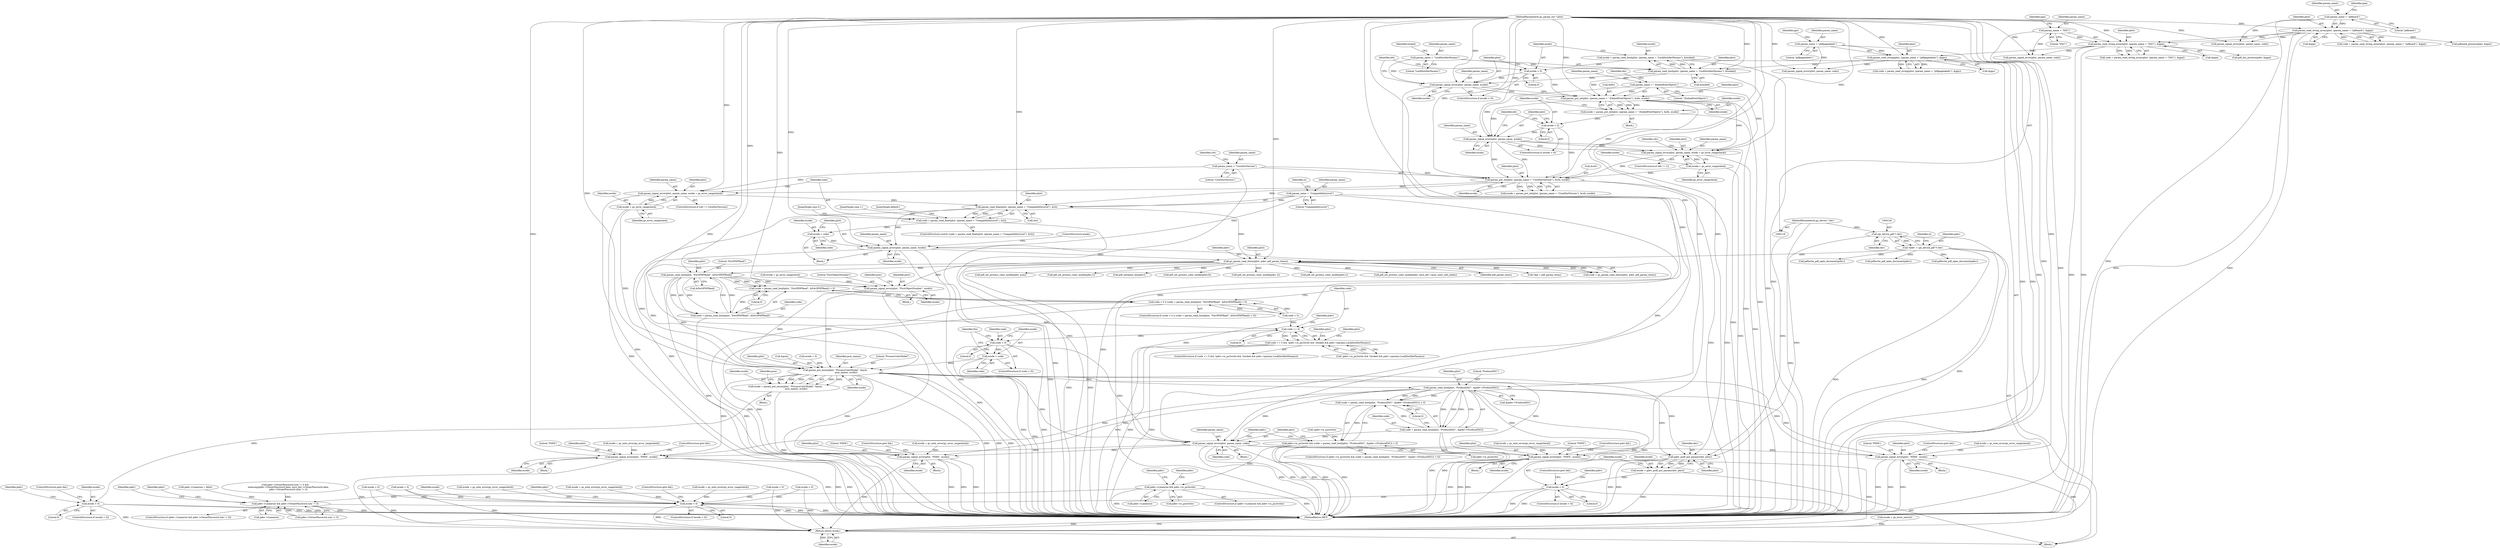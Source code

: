 digraph "0_ghostscript_c3476dde7743761a4e1d39a631716199b696b880@API" {
"1000563" [label="(Call,param_read_bool(plist, \"ForOPDFRead\", &ForOPDFRead))"];
"1000551" [label="(Call,gs_param_read_items(plist, pdev, pdf_param_items))"];
"1000400" [label="(Call,param_read_float(plist, (param_name = \"CompatibilityLevel\"), &cl))"];
"1000391" [label="(Call,param_signal_error(plist, param_name, ecode = gs_error_rangecheck))"];
"1000372" [label="(Call,param_put_int(plist, (param_name = \"CoreDistVersion\"), &cdv, ecode))"];
"1000359" [label="(Call,param_signal_error(plist, param_name, ecode = gs_error_rangecheck))"];
"1000339" [label="(Call,param_put_int(plist, (param_name = \".EmbedFontObjects\"), &efo, ecode))"];
"1000317" [label="(Call,param_read_bool(plist, (param_name = \"LockDistillerParams\"), &locked))"];
"1000250" [label="(Call,param_read_string(plist, (param_name = \"pdfpagelabels\"), &pps))"];
"1000206" [label="(Call,param_read_string_array(plist, (param_name = \"DSC\"), &ppa))"];
"1000162" [label="(Call,param_read_string_array(plist, (param_name = \"pdfmark\"), &ppa))"];
"1000121" [label="(MethodParameterIn,gs_param_list * plist)"];
"1000164" [label="(Call,param_name = \"pdfmark\")"];
"1000208" [label="(Call,param_name = \"DSC\")"];
"1000252" [label="(Call,param_name = \"pdfpagelabels\")"];
"1000319" [label="(Call,param_name = \"LockDistillerParams\")"];
"1000328" [label="(Call,param_signal_error(plist, param_name, ecode))"];
"1000325" [label="(Call,ecode < 0)"];
"1000315" [label="(Call,ecode = param_read_bool(plist, (param_name = \"LockDistillerParams\"), &locked))"];
"1000341" [label="(Call,param_name = \".EmbedFontObjects\")"];
"1000351" [label="(Call,param_signal_error(plist, param_name, ecode))"];
"1000348" [label="(Call,ecode < 0)"];
"1000337" [label="(Call,ecode = param_put_int(plist, (param_name = \".EmbedFontObjects\"), &efo, ecode))"];
"1000362" [label="(Call,ecode = gs_error_rangecheck)"];
"1000374" [label="(Call,param_name = \"CoreDistVersion\")"];
"1000394" [label="(Call,ecode = gs_error_rangecheck)"];
"1000402" [label="(Call,param_name = \"CompatibilityLevel\")"];
"1000412" [label="(Call,param_signal_error(plist, param_name, ecode))"];
"1000409" [label="(Call,ecode = code)"];
"1000398" [label="(Call,code = param_read_float(plist, (param_name = \"CompatibilityLevel\"), &cl))"];
"1000126" [label="(Call,*pdev = (gx_device_pdf *) dev)"];
"1000128" [label="(Call,(gx_device_pdf *) dev)"];
"1000119" [label="(MethodParameterIn,gx_device * dev)"];
"1000560" [label="(Call,(code = param_read_bool(plist, \"ForOPDFRead\", &ForOPDFRead)) < 0)"];
"1000556" [label="(Call,code < 0 || (code = param_read_bool(plist, \"ForOPDFRead\", &ForOPDFRead)) < 0)"];
"1000561" [label="(Call,code = param_read_bool(plist, \"ForOPDFRead\", &ForOPDFRead))"];
"1000572" [label="(Call,code == 0)"];
"1000571" [label="(Call,code == 0 && !pdev->is_ps2write && !(locked && pdev->params.LockDistillerParams))"];
"1000599" [label="(Call,code < 0)"];
"1000602" [label="(Call,ecode = code)"];
"1000660" [label="(Call,param_put_enum(plist, \"ProcessColorModel\", &pcm,\n                               pcm_names, ecode))"];
"1000658" [label="(Call,ecode = param_put_enum(plist, \"ProcessColorModel\", &pcm,\n                               pcm_names, ecode))"];
"1000686" [label="(Call,ecode < 0)"];
"1001549" [label="(Return,return ecode;)"];
"1000698" [label="(Call,param_read_bool(plist, \"ProduceDSC\", &pdev->ProduceDSC))"];
"1000695" [label="(Call,(code = param_read_bool(plist, \"ProduceDSC\", &pdev->ProduceDSC)) < 0)"];
"1000691" [label="(Call,pdev->is_ps2write && (code = param_read_bool(plist, \"ProduceDSC\", &pdev->ProduceDSC)) < 0)"];
"1001432" [label="(Call,pdev->Linearise && pdev->is_ps2write)"];
"1001451" [label="(Call,pdev->Linearise && pdev->OwnerPassword.size != 0)"];
"1000696" [label="(Call,code = param_read_bool(plist, \"ProduceDSC\", &pdev->ProduceDSC))"];
"1000707" [label="(Call,param_signal_error(plist, param_name, code))"];
"1000728" [label="(Call,param_signal_error(plist, \"PDFA\", ecode))"];
"1000776" [label="(Call,param_signal_error(plist, \"PDFA\", ecode))"];
"1000794" [label="(Call,param_signal_error(plist, \"PDFX\", ecode))"];
"1000814" [label="(Call,param_signal_error(plist, \"PDFA\", ecode))"];
"1000959" [label="(Call,gdev_psdf_put_params(dev, plist))"];
"1000957" [label="(Call,ecode = gdev_psdf_put_params(dev, plist))"];
"1000963" [label="(Call,ecode < 0)"];
"1001314" [label="(Call,ecode < 0)"];
"1000647" [label="(Call,param_signal_error(plist, \"FirstObjectNumber\", ecode))"];
"1000325" [label="(Call,ecode < 0)"];
"1000578" [label="(Identifier,pdev)"];
"1000411" [label="(Identifier,code)"];
"1000689" [label="(ControlStructure,goto fail;)"];
"1000362" [label="(Call,ecode = gs_error_rangecheck)"];
"1000790" [label="(Call,ecode = gs_note_error(gs_error_rangecheck))"];
"1000598" [label="(ControlStructure,if (code < 0))"];
"1000818" [label="(ControlStructure,goto fail;)"];
"1000317" [label="(Call,param_read_bool(plist, (param_name = \"LockDistillerParams\"), &locked))"];
"1000413" [label="(Identifier,plist)"];
"1000133" [label="(Identifier,cl)"];
"1001450" [label="(ControlStructure,if (pdev->Linearise && pdev->OwnerPassword.size != 0))"];
"1000165" [label="(Identifier,param_name)"];
"1000724" [label="(Call,ecode = gs_note_error(gs_error_rangecheck))"];
"1000672" [label="(Call,pdf_set_process_color_model(pdev, pcm))"];
"1000340" [label="(Identifier,plist)"];
"1000796" [label="(Literal,\"PDFX\")"];
"1001223" [label="(Call,ecode = gs_note_error(gs_error_rangecheck))"];
"1000368" [label="(Identifier,cdv)"];
"1000659" [label="(Identifier,ecode)"];
"1000555" [label="(ControlStructure,if (code < 0 || (code = param_read_bool(plist, \"ForOPDFRead\", &ForOPDFRead)) < 0))"];
"1000322" [label="(Call,&locked)"];
"1000710" [label="(Identifier,code)"];
"1000275" [label="(Call,pdfwrite_pdf_open_document(pdev))"];
"1000552" [label="(Identifier,plist)"];
"1000707" [label="(Call,param_signal_error(plist, param_name, code))"];
"1000345" [label="(Identifier,efo)"];
"1001551" [label="(MethodReturn,RET)"];
"1000415" [label="(Identifier,ecode)"];
"1000209" [label="(Identifier,param_name)"];
"1001173" [label="(Call,pdf_set_process_color_model(pdev,1))"];
"1000662" [label="(Literal,\"ProcessColorModel\")"];
"1000602" [label="(Call,ecode = code)"];
"1000341" [label="(Call,param_name = \".EmbedFontObjects\")"];
"1000339" [label="(Call,param_put_int(plist, (param_name = \".EmbedFontObjects\"), &efo, ecode))"];
"1000320" [label="(Identifier,param_name)"];
"1000697" [label="(Identifier,code)"];
"1000343" [label="(Literal,\".EmbedFontObjects\")"];
"1000728" [label="(Call,param_signal_error(plist, \"PDFA\", ecode))"];
"1000185" [label="(Call,pdfmark_process(pdev, &ppa))"];
"1001352" [label="(Call,pdf_initialize_ids(pdev))"];
"1000208" [label="(Call,param_name = \"DSC\")"];
"1000404" [label="(Literal,\"CompatibilityLevel\")"];
"1000971" [label="(Identifier,pdev)"];
"1001453" [label="(Identifier,pdev)"];
"1000255" [label="(Call,&pps)"];
"1000643" [label="(Block,)"];
"1000563" [label="(Call,param_read_bool(plist, \"ForOPDFRead\", &ForOPDFRead))"];
"1000573" [label="(Identifier,code)"];
"1000162" [label="(Call,param_read_string_array(plist, (param_name = \"pdfmark\"), &ppa))"];
"1000961" [label="(Identifier,plist)"];
"1000126" [label="(Call,*pdev = (gx_device_pdf *) dev)"];
"1000402" [label="(Call,param_name = \"CompatibilityLevel\")"];
"1000706" [label="(Block,)"];
"1000360" [label="(Identifier,plist)"];
"1000660" [label="(Call,param_put_enum(plist, \"ProcessColorModel\", &pcm,\n                               pcm_names, ecode))"];
"1000565" [label="(Literal,\"ForOPDFRead\")"];
"1000321" [label="(Literal,\"LockDistillerParams\")"];
"1000570" [label="(ControlStructure,if (code == 0 && !pdev->is_ps2write && !(locked && pdev->params.LockDistillerParams)))"];
"1000780" [label="(ControlStructure,goto fail;)"];
"1000394" [label="(Call,ecode = gs_error_rangecheck)"];
"1000562" [label="(Identifier,code)"];
"1000699" [label="(Identifier,plist)"];
"1000817" [label="(Identifier,ecode)"];
"1001142" [label="(Call,ecode < 0)"];
"1000575" [label="(Call,!pdev->is_ps2write && !(locked && pdev->params.LockDistillerParams))"];
"1000160" [label="(Call,code = param_read_string_array(plist, (param_name = \"pdfmark\"), &ppa))"];
"1000686" [label="(Call,ecode < 0)"];
"1000661" [label="(Identifier,plist)"];
"1000167" [label="(Call,&ppa)"];
"1000346" [label="(Identifier,ecode)"];
"1000338" [label="(Identifier,ecode)"];
"1000809" [label="(Block,)"];
"1000315" [label="(Call,ecode = param_read_bool(plist, (param_name = \"LockDistillerParams\"), &locked))"];
"1001314" [label="(Call,ecode < 0)"];
"1000731" [label="(Identifier,ecode)"];
"1000649" [label="(Literal,\"FirstObjectNumber\")"];
"1001258" [label="(Call,ecode = gs_note_error(gs_error_rangecheck))"];
"1001130" [label="(Call,pdf_set_process_color_model(pdev,0))"];
"1000794" [label="(Call,param_signal_error(plist, \"PDFX\", ecode))"];
"1001442" [label="(Identifier,pdev)"];
"1000698" [label="(Call,param_read_bool(plist, \"ProduceDSC\", &pdev->ProduceDSC))"];
"1000204" [label="(Call,code = param_read_string_array(plist, (param_name = \"DSC\"), &ppa))"];
"1000396" [label="(Identifier,gs_error_rangecheck)"];
"1001380" [label="(Call,pdev->OwnerPassword.size != 0 &&\n         memcmp(pdev->OwnerPassword.data, save_dev->OwnerPassword.data,\n         pdev->OwnerPassword.size) != 0)"];
"1000590" [label="(Identifier,pdev)"];
"1001313" [label="(ControlStructure,if (ecode < 0))"];
"1000127" [label="(Identifier,pdev)"];
"1000196" [label="(Call,param_signal_error(plist, param_name, code))"];
"1000810" [label="(Call,ecode = gs_note_error(gs_error_rangecheck))"];
"1001096" [label="(Call,pdf_set_process_color_model(pdev, 2))"];
"1000212" [label="(Identifier,ppa)"];
"1000307" [label="(Call,param_signal_error(plist, param_name, code))"];
"1000814" [label="(Call,param_signal_error(plist, \"PDFA\", ecode))"];
"1000376" [label="(Literal,\"CoreDistVersion\")"];
"1000572" [label="(Call,code == 0)"];
"1000574" [label="(Literal,0)"];
"1000816" [label="(Literal,\"PDFA\")"];
"1000962" [label="(ControlStructure,if (ecode < 0))"];
"1000318" [label="(Identifier,plist)"];
"1000164" [label="(Call,param_name = \"pdfmark\")"];
"1000403" [label="(Identifier,param_name)"];
"1000687" [label="(Identifier,ecode)"];
"1001315" [label="(Identifier,ecode)"];
"1000690" [label="(ControlStructure,if (pdev->is_ps2write && (code = param_read_bool(plist, \"ProduceDSC\", &pdev->ProduceDSC)) < 0))"];
"1000693" [label="(Identifier,pdev)"];
"1000959" [label="(Call,gdev_psdf_put_params(dev, plist))"];
"1000359" [label="(Call,param_signal_error(plist, param_name, ecode = gs_error_rangecheck))"];
"1000354" [label="(Identifier,ecode)"];
"1000375" [label="(Identifier,param_name)"];
"1001451" [label="(Call,pdev->Linearise && pdev->OwnerPassword.size != 0)"];
"1000377" [label="(Call,&cdv)"];
"1000655" [label="(Identifier,pcm)"];
"1000251" [label="(Identifier,plist)"];
"1000379" [label="(Identifier,ecode)"];
"1000364" [label="(Identifier,gs_error_rangecheck)"];
"1000256" [label="(Identifier,pps)"];
"1000608" [label="(Identifier,fon)"];
"1000700" [label="(Literal,\"ProduceDSC\")"];
"1000771" [label="(Block,)"];
"1000603" [label="(Identifier,ecode)"];
"1001108" [label="(Call,ecode < 0)"];
"1000779" [label="(Identifier,ecode)"];
"1000373" [label="(Identifier,plist)"];
"1000349" [label="(Identifier,ecode)"];
"1000351" [label="(Call,param_signal_error(plist, param_name, ecode))"];
"1000701" [label="(Call,&pdev->ProduceDSC)"];
"1000776" [label="(Call,param_signal_error(plist, \"PDFA\", ecode))"];
"1001475" [label="(Identifier,pdev)"];
"1000122" [label="(Block,)"];
"1000210" [label="(Literal,\"DSC\")"];
"1000330" [label="(Identifier,param_name)"];
"1000772" [label="(Call,ecode = gs_note_error(gs_error_rangecheck))"];
"1000696" [label="(Call,code = param_read_bool(plist, \"ProduceDSC\", &pdev->ProduceDSC))"];
"1000130" [label="(Identifier,dev)"];
"1000669" [label="(Identifier,pcm)"];
"1000658" [label="(Call,ecode = param_put_enum(plist, \"ProcessColorModel\", &pcm,\n                               pcm_names, ecode))"];
"1000685" [label="(ControlStructure,if (ecode < 0))"];
"1000387" [label="(ControlStructure,if (cdv != CoreDistVersion))"];
"1000344" [label="(Call,&efo)"];
"1000695" [label="(Call,(code = param_read_bool(plist, \"ProduceDSC\", &pdev->ProduceDSC)) < 0)"];
"1000815" [label="(Identifier,plist)"];
"1000715" [label="(Identifier,pdev)"];
"1000347" [label="(ControlStructure,if (ecode < 0))"];
"1000705" [label="(Literal,0)"];
"1000561" [label="(Call,code = param_read_bool(plist, \"ForOPDFRead\", &ForOPDFRead))"];
"1000957" [label="(Call,ecode = gdev_psdf_put_params(dev, plist))"];
"1001042" [label="(Call,pdf_set_process_color_model(pdev,1))"];
"1000663" [label="(Call,&pcm)"];
"1000219" [label="(Call,pdfwrite_pdf_open_document(pdev))"];
"1000732" [label="(ControlStructure,goto fail;)"];
"1000960" [label="(Identifier,dev)"];
"1000723" [label="(Block,)"];
"1000966" [label="(ControlStructure,goto fail;)"];
"1000408" [label="(JumpTarget,default:)"];
"1000374" [label="(Call,param_name = \"CoreDistVersion\")"];
"1001452" [label="(Call,pdev->Linearise)"];
"1000229" [label="(Call,pdf_dsc_process(pdev, &ppa))"];
"1000332" [label="(Block,)"];
"1000252" [label="(Call,param_name = \"pdfpagelabels\")"];
"1000316" [label="(Identifier,ecode)"];
"1001432" [label="(Call,pdev->Linearise && pdev->is_ps2write)"];
"1000405" [label="(Call,&cl)"];
"1000240" [label="(Call,param_signal_error(plist, param_name, code))"];
"1000730" [label="(Literal,\"PDFA\")"];
"1000650" [label="(Identifier,ecode)"];
"1000391" [label="(Call,param_signal_error(plist, param_name, ecode = gs_error_rangecheck))"];
"1000248" [label="(Call,code = param_read_string(plist, (param_name = \"pdfpagelabels\"), &pps))"];
"1000566" [label="(Call,&ForOPDFRead)"];
"1000326" [label="(Identifier,ecode)"];
"1000414" [label="(Identifier,param_name)"];
"1000797" [label="(Identifier,ecode)"];
"1000600" [label="(Identifier,code)"];
"1000595" [label="(Identifier,plist)"];
"1000648" [label="(Identifier,plist)"];
"1000571" [label="(Call,code == 0 && !pdev->is_ps2write && !(locked && pdev->params.LockDistillerParams))"];
"1000361" [label="(Identifier,param_name)"];
"1000163" [label="(Identifier,plist)"];
"1000327" [label="(Literal,0)"];
"1001436" [label="(Call,pdev->is_ps2write)"];
"1000964" [label="(Identifier,ecode)"];
"1001433" [label="(Call,pdev->Linearise)"];
"1001550" [label="(Identifier,ecode)"];
"1000381" [label="(Call,ecode < 0)"];
"1000560" [label="(Call,(code = param_read_bool(plist, \"ForOPDFRead\", &ForOPDFRead)) < 0)"];
"1000372" [label="(Call,param_put_int(plist, (param_name = \"CoreDistVersion\"), &cdv, ecode))"];
"1000328" [label="(Call,param_signal_error(plist, param_name, ecode))"];
"1000342" [label="(Identifier,param_name)"];
"1000651" [label="(Block,)"];
"1001293" [label="(Call,ecode = gs_note_error(gs_error_rangecheck))"];
"1000644" [label="(Call,ecode = gs_error_rangecheck)"];
"1000337" [label="(Call,ecode = param_put_int(plist, (param_name = \".EmbedFontObjects\"), &efo, ecode))"];
"1000121" [label="(MethodParameterIn,gs_param_list * plist)"];
"1000353" [label="(Identifier,param_name)"];
"1000119" [label="(MethodParameterIn,gx_device * dev)"];
"1000398" [label="(Call,code = param_read_float(plist, (param_name = \"CompatibilityLevel\"), &cl))"];
"1000370" [label="(Call,ecode = param_put_int(plist, (param_name = \"CoreDistVersion\"), &cdv, ecode))"];
"1000352" [label="(Identifier,plist)"];
"1000397" [label="(ControlStructure,switch (code = param_read_float(plist, (param_name = \"CompatibilityLevel\"), &cl)))"];
"1000601" [label="(Literal,0)"];
"1001492" [label="(Call,pdf_set_process_color_model(pdev, save_dev->pcm_color_info_index))"];
"1000708" [label="(Identifier,plist)"];
"1000777" [label="(Identifier,plist)"];
"1000350" [label="(Literal,0)"];
"1000406" [label="(Identifier,cl)"];
"1000323" [label="(Identifier,locked)"];
"1000211" [label="(Call,&ppa)"];
"1000206" [label="(Call,param_read_string_array(plist, (param_name = \"DSC\"), &ppa))"];
"1000401" [label="(Identifier,plist)"];
"1000128" [label="(Call,(gx_device_pdf *) dev)"];
"1001054" [label="(Call,ecode < 0)"];
"1000963" [label="(Call,ecode < 0)"];
"1000392" [label="(Identifier,plist)"];
"1000599" [label="(Call,code < 0)"];
"1000551" [label="(Call,gs_param_read_items(plist, pdev, pdf_param_items))"];
"1001431" [label="(ControlStructure,if (pdev->Linearise && pdev->is_ps2write))"];
"1000554" [label="(Identifier,pdf_param_items)"];
"1000965" [label="(Literal,0)"];
"1000410" [label="(Identifier,ecode)"];
"1000166" [label="(Literal,\"pdfmark\")"];
"1001455" [label="(Call,pdev->OwnerPassword.size != 0)"];
"1000665" [label="(Identifier,pcm_names)"];
"1000709" [label="(Identifier,param_name)"];
"1000576" [label="(Call,!pdev->is_ps2write)"];
"1000692" [label="(Call,pdev->is_ps2write)"];
"1000329" [label="(Identifier,plist)"];
"1000958" [label="(Identifier,ecode)"];
"1000355" [label="(ControlStructure,if (efo != 1))"];
"1001465" [label="(Identifier,pdev)"];
"1000393" [label="(Identifier,param_name)"];
"1001348" [label="(Call,ecode = gs_error_ioerror)"];
"1000564" [label="(Identifier,plist)"];
"1000553" [label="(Identifier,pdev)"];
"1001549" [label="(Return,return ecode;)"];
"1000778" [label="(Literal,\"PDFA\")"];
"1000798" [label="(ControlStructure,goto fail;)"];
"1001513" [label="(Call,*ppi = pdf_param_items)"];
"1000688" [label="(Literal,0)"];
"1000357" [label="(Identifier,efo)"];
"1000399" [label="(Identifier,code)"];
"1000568" [label="(Literal,0)"];
"1000795" [label="(Identifier,plist)"];
"1000647" [label="(Call,param_signal_error(plist, \"FirstObjectNumber\", ecode))"];
"1000409" [label="(Call,ecode = code)"];
"1000417" [label="(JumpTarget,case 0:)"];
"1000533" [label="(JumpTarget,case 1:)"];
"1000729" [label="(Identifier,plist)"];
"1000207" [label="(Identifier,plist)"];
"1001321" [label="(Identifier,pdev)"];
"1000416" [label="(ControlStructure,break;)"];
"1000175" [label="(Call,pdfwrite_pdf_open_document(pdev))"];
"1000331" [label="(Identifier,ecode)"];
"1001185" [label="(Call,ecode < 0)"];
"1000253" [label="(Identifier,param_name)"];
"1000412" [label="(Call,param_signal_error(plist, param_name, ecode))"];
"1000556" [label="(Call,code < 0 || (code = param_read_bool(plist, \"ForOPDFRead\", &ForOPDFRead)) < 0)"];
"1000363" [label="(Identifier,ecode)"];
"1000395" [label="(Identifier,ecode)"];
"1000789" [label="(Block,)"];
"1000691" [label="(Call,pdev->is_ps2write && (code = param_read_bool(plist, \"ProduceDSC\", &pdev->ProduceDSC)) < 0)"];
"1000168" [label="(Identifier,ppa)"];
"1000378" [label="(Identifier,cdv)"];
"1000557" [label="(Call,code < 0)"];
"1000250" [label="(Call,param_read_string(plist, (param_name = \"pdfpagelabels\"), &pps))"];
"1000549" [label="(Call,code = gs_param_read_items(plist, pdev, pdf_param_items))"];
"1000400" [label="(Call,param_read_float(plist, (param_name = \"CompatibilityLevel\"), &cl))"];
"1000604" [label="(Identifier,code)"];
"1001445" [label="(Call,pdev->Linearise = false)"];
"1000407" [label="(Block,)"];
"1001317" [label="(ControlStructure,goto fail;)"];
"1000319" [label="(Call,param_name = \"LockDistillerParams\")"];
"1000254" [label="(Literal,\"pdfpagelabels\")"];
"1000324" [label="(ControlStructure,if (ecode < 0))"];
"1000666" [label="(Identifier,ecode)"];
"1000335" [label="(Identifier,efo)"];
"1000348" [label="(Call,ecode < 0)"];
"1001316" [label="(Literal,0)"];
"1000563" -> "1000561"  [label="AST: "];
"1000563" -> "1000566"  [label="CFG: "];
"1000564" -> "1000563"  [label="AST: "];
"1000565" -> "1000563"  [label="AST: "];
"1000566" -> "1000563"  [label="AST: "];
"1000561" -> "1000563"  [label="CFG: "];
"1000563" -> "1001551"  [label="DDG: "];
"1000563" -> "1000560"  [label="DDG: "];
"1000563" -> "1000560"  [label="DDG: "];
"1000563" -> "1000560"  [label="DDG: "];
"1000563" -> "1000561"  [label="DDG: "];
"1000563" -> "1000561"  [label="DDG: "];
"1000563" -> "1000561"  [label="DDG: "];
"1000551" -> "1000563"  [label="DDG: "];
"1000121" -> "1000563"  [label="DDG: "];
"1000563" -> "1000647"  [label="DDG: "];
"1000563" -> "1000660"  [label="DDG: "];
"1000551" -> "1000549"  [label="AST: "];
"1000551" -> "1000554"  [label="CFG: "];
"1000552" -> "1000551"  [label="AST: "];
"1000553" -> "1000551"  [label="AST: "];
"1000554" -> "1000551"  [label="AST: "];
"1000549" -> "1000551"  [label="CFG: "];
"1000551" -> "1001551"  [label="DDG: "];
"1000551" -> "1001551"  [label="DDG: "];
"1000551" -> "1000549"  [label="DDG: "];
"1000551" -> "1000549"  [label="DDG: "];
"1000551" -> "1000549"  [label="DDG: "];
"1000400" -> "1000551"  [label="DDG: "];
"1000412" -> "1000551"  [label="DDG: "];
"1000121" -> "1000551"  [label="DDG: "];
"1000126" -> "1000551"  [label="DDG: "];
"1000551" -> "1000647"  [label="DDG: "];
"1000551" -> "1000660"  [label="DDG: "];
"1000551" -> "1000672"  [label="DDG: "];
"1000551" -> "1001042"  [label="DDG: "];
"1000551" -> "1001096"  [label="DDG: "];
"1000551" -> "1001130"  [label="DDG: "];
"1000551" -> "1001173"  [label="DDG: "];
"1000551" -> "1001352"  [label="DDG: "];
"1000551" -> "1001492"  [label="DDG: "];
"1000551" -> "1001513"  [label="DDG: "];
"1000400" -> "1000398"  [label="AST: "];
"1000400" -> "1000405"  [label="CFG: "];
"1000401" -> "1000400"  [label="AST: "];
"1000402" -> "1000400"  [label="AST: "];
"1000405" -> "1000400"  [label="AST: "];
"1000398" -> "1000400"  [label="CFG: "];
"1000400" -> "1001551"  [label="DDG: "];
"1000400" -> "1000398"  [label="DDG: "];
"1000400" -> "1000398"  [label="DDG: "];
"1000391" -> "1000400"  [label="DDG: "];
"1000372" -> "1000400"  [label="DDG: "];
"1000121" -> "1000400"  [label="DDG: "];
"1000402" -> "1000400"  [label="DDG: "];
"1000400" -> "1000412"  [label="DDG: "];
"1000391" -> "1000387"  [label="AST: "];
"1000391" -> "1000394"  [label="CFG: "];
"1000392" -> "1000391"  [label="AST: "];
"1000393" -> "1000391"  [label="AST: "];
"1000394" -> "1000391"  [label="AST: "];
"1000399" -> "1000391"  [label="CFG: "];
"1000391" -> "1001551"  [label="DDG: "];
"1000372" -> "1000391"  [label="DDG: "];
"1000121" -> "1000391"  [label="DDG: "];
"1000374" -> "1000391"  [label="DDG: "];
"1000394" -> "1000391"  [label="DDG: "];
"1000372" -> "1000370"  [label="AST: "];
"1000372" -> "1000379"  [label="CFG: "];
"1000373" -> "1000372"  [label="AST: "];
"1000374" -> "1000372"  [label="AST: "];
"1000377" -> "1000372"  [label="AST: "];
"1000379" -> "1000372"  [label="AST: "];
"1000370" -> "1000372"  [label="CFG: "];
"1000372" -> "1001551"  [label="DDG: "];
"1000372" -> "1001551"  [label="DDG: "];
"1000372" -> "1000370"  [label="DDG: "];
"1000372" -> "1000370"  [label="DDG: "];
"1000372" -> "1000370"  [label="DDG: "];
"1000359" -> "1000372"  [label="DDG: "];
"1000339" -> "1000372"  [label="DDG: "];
"1000351" -> "1000372"  [label="DDG: "];
"1000351" -> "1000372"  [label="DDG: "];
"1000121" -> "1000372"  [label="DDG: "];
"1000374" -> "1000372"  [label="DDG: "];
"1000348" -> "1000372"  [label="DDG: "];
"1000362" -> "1000372"  [label="DDG: "];
"1000359" -> "1000355"  [label="AST: "];
"1000359" -> "1000362"  [label="CFG: "];
"1000360" -> "1000359"  [label="AST: "];
"1000361" -> "1000359"  [label="AST: "];
"1000362" -> "1000359"  [label="AST: "];
"1000368" -> "1000359"  [label="CFG: "];
"1000359" -> "1001551"  [label="DDG: "];
"1000339" -> "1000359"  [label="DDG: "];
"1000351" -> "1000359"  [label="DDG: "];
"1000351" -> "1000359"  [label="DDG: "];
"1000121" -> "1000359"  [label="DDG: "];
"1000341" -> "1000359"  [label="DDG: "];
"1000362" -> "1000359"  [label="DDG: "];
"1000339" -> "1000337"  [label="AST: "];
"1000339" -> "1000346"  [label="CFG: "];
"1000340" -> "1000339"  [label="AST: "];
"1000341" -> "1000339"  [label="AST: "];
"1000344" -> "1000339"  [label="AST: "];
"1000346" -> "1000339"  [label="AST: "];
"1000337" -> "1000339"  [label="CFG: "];
"1000339" -> "1001551"  [label="DDG: "];
"1000339" -> "1000337"  [label="DDG: "];
"1000339" -> "1000337"  [label="DDG: "];
"1000339" -> "1000337"  [label="DDG: "];
"1000317" -> "1000339"  [label="DDG: "];
"1000328" -> "1000339"  [label="DDG: "];
"1000328" -> "1000339"  [label="DDG: "];
"1000121" -> "1000339"  [label="DDG: "];
"1000341" -> "1000339"  [label="DDG: "];
"1000325" -> "1000339"  [label="DDG: "];
"1000339" -> "1000351"  [label="DDG: "];
"1000317" -> "1000315"  [label="AST: "];
"1000317" -> "1000322"  [label="CFG: "];
"1000318" -> "1000317"  [label="AST: "];
"1000319" -> "1000317"  [label="AST: "];
"1000322" -> "1000317"  [label="AST: "];
"1000315" -> "1000317"  [label="CFG: "];
"1000317" -> "1001551"  [label="DDG: "];
"1000317" -> "1000315"  [label="DDG: "];
"1000317" -> "1000315"  [label="DDG: "];
"1000250" -> "1000317"  [label="DDG: "];
"1000121" -> "1000317"  [label="DDG: "];
"1000319" -> "1000317"  [label="DDG: "];
"1000317" -> "1000328"  [label="DDG: "];
"1000250" -> "1000248"  [label="AST: "];
"1000250" -> "1000255"  [label="CFG: "];
"1000251" -> "1000250"  [label="AST: "];
"1000252" -> "1000250"  [label="AST: "];
"1000255" -> "1000250"  [label="AST: "];
"1000248" -> "1000250"  [label="CFG: "];
"1000250" -> "1001551"  [label="DDG: "];
"1000250" -> "1001551"  [label="DDG: "];
"1000250" -> "1000248"  [label="DDG: "];
"1000250" -> "1000248"  [label="DDG: "];
"1000206" -> "1000250"  [label="DDG: "];
"1000121" -> "1000250"  [label="DDG: "];
"1000252" -> "1000250"  [label="DDG: "];
"1000250" -> "1000307"  [label="DDG: "];
"1000206" -> "1000204"  [label="AST: "];
"1000206" -> "1000211"  [label="CFG: "];
"1000207" -> "1000206"  [label="AST: "];
"1000208" -> "1000206"  [label="AST: "];
"1000211" -> "1000206"  [label="AST: "];
"1000204" -> "1000206"  [label="CFG: "];
"1000206" -> "1001551"  [label="DDG: "];
"1000206" -> "1001551"  [label="DDG: "];
"1000206" -> "1000204"  [label="DDG: "];
"1000206" -> "1000204"  [label="DDG: "];
"1000162" -> "1000206"  [label="DDG: "];
"1000162" -> "1000206"  [label="DDG: "];
"1000121" -> "1000206"  [label="DDG: "];
"1000208" -> "1000206"  [label="DDG: "];
"1000206" -> "1000229"  [label="DDG: "];
"1000206" -> "1000240"  [label="DDG: "];
"1000162" -> "1000160"  [label="AST: "];
"1000162" -> "1000167"  [label="CFG: "];
"1000163" -> "1000162"  [label="AST: "];
"1000164" -> "1000162"  [label="AST: "];
"1000167" -> "1000162"  [label="AST: "];
"1000160" -> "1000162"  [label="CFG: "];
"1000162" -> "1001551"  [label="DDG: "];
"1000162" -> "1001551"  [label="DDG: "];
"1000162" -> "1000160"  [label="DDG: "];
"1000162" -> "1000160"  [label="DDG: "];
"1000121" -> "1000162"  [label="DDG: "];
"1000164" -> "1000162"  [label="DDG: "];
"1000162" -> "1000185"  [label="DDG: "];
"1000162" -> "1000196"  [label="DDG: "];
"1000121" -> "1000118"  [label="AST: "];
"1000121" -> "1001551"  [label="DDG: "];
"1000121" -> "1000196"  [label="DDG: "];
"1000121" -> "1000240"  [label="DDG: "];
"1000121" -> "1000307"  [label="DDG: "];
"1000121" -> "1000328"  [label="DDG: "];
"1000121" -> "1000351"  [label="DDG: "];
"1000121" -> "1000412"  [label="DDG: "];
"1000121" -> "1000647"  [label="DDG: "];
"1000121" -> "1000660"  [label="DDG: "];
"1000121" -> "1000698"  [label="DDG: "];
"1000121" -> "1000707"  [label="DDG: "];
"1000121" -> "1000728"  [label="DDG: "];
"1000121" -> "1000776"  [label="DDG: "];
"1000121" -> "1000794"  [label="DDG: "];
"1000121" -> "1000814"  [label="DDG: "];
"1000121" -> "1000959"  [label="DDG: "];
"1000164" -> "1000166"  [label="CFG: "];
"1000165" -> "1000164"  [label="AST: "];
"1000166" -> "1000164"  [label="AST: "];
"1000168" -> "1000164"  [label="CFG: "];
"1000164" -> "1001551"  [label="DDG: "];
"1000164" -> "1000196"  [label="DDG: "];
"1000208" -> "1000210"  [label="CFG: "];
"1000209" -> "1000208"  [label="AST: "];
"1000210" -> "1000208"  [label="AST: "];
"1000212" -> "1000208"  [label="CFG: "];
"1000208" -> "1001551"  [label="DDG: "];
"1000208" -> "1000240"  [label="DDG: "];
"1000252" -> "1000254"  [label="CFG: "];
"1000253" -> "1000252"  [label="AST: "];
"1000254" -> "1000252"  [label="AST: "];
"1000256" -> "1000252"  [label="CFG: "];
"1000252" -> "1001551"  [label="DDG: "];
"1000252" -> "1000307"  [label="DDG: "];
"1000319" -> "1000321"  [label="CFG: "];
"1000320" -> "1000319"  [label="AST: "];
"1000321" -> "1000319"  [label="AST: "];
"1000323" -> "1000319"  [label="CFG: "];
"1000319" -> "1000328"  [label="DDG: "];
"1000328" -> "1000324"  [label="AST: "];
"1000328" -> "1000331"  [label="CFG: "];
"1000329" -> "1000328"  [label="AST: "];
"1000330" -> "1000328"  [label="AST: "];
"1000331" -> "1000328"  [label="AST: "];
"1000335" -> "1000328"  [label="CFG: "];
"1000328" -> "1001551"  [label="DDG: "];
"1000325" -> "1000328"  [label="DDG: "];
"1000325" -> "1000324"  [label="AST: "];
"1000325" -> "1000327"  [label="CFG: "];
"1000326" -> "1000325"  [label="AST: "];
"1000327" -> "1000325"  [label="AST: "];
"1000329" -> "1000325"  [label="CFG: "];
"1000335" -> "1000325"  [label="CFG: "];
"1000315" -> "1000325"  [label="DDG: "];
"1000315" -> "1000122"  [label="AST: "];
"1000316" -> "1000315"  [label="AST: "];
"1000326" -> "1000315"  [label="CFG: "];
"1000315" -> "1001551"  [label="DDG: "];
"1000341" -> "1000343"  [label="CFG: "];
"1000342" -> "1000341"  [label="AST: "];
"1000343" -> "1000341"  [label="AST: "];
"1000345" -> "1000341"  [label="CFG: "];
"1000341" -> "1000351"  [label="DDG: "];
"1000351" -> "1000347"  [label="AST: "];
"1000351" -> "1000354"  [label="CFG: "];
"1000352" -> "1000351"  [label="AST: "];
"1000353" -> "1000351"  [label="AST: "];
"1000354" -> "1000351"  [label="AST: "];
"1000357" -> "1000351"  [label="CFG: "];
"1000351" -> "1001551"  [label="DDG: "];
"1000348" -> "1000351"  [label="DDG: "];
"1000348" -> "1000347"  [label="AST: "];
"1000348" -> "1000350"  [label="CFG: "];
"1000349" -> "1000348"  [label="AST: "];
"1000350" -> "1000348"  [label="AST: "];
"1000352" -> "1000348"  [label="CFG: "];
"1000357" -> "1000348"  [label="CFG: "];
"1000337" -> "1000348"  [label="DDG: "];
"1000337" -> "1000332"  [label="AST: "];
"1000338" -> "1000337"  [label="AST: "];
"1000349" -> "1000337"  [label="CFG: "];
"1000337" -> "1001551"  [label="DDG: "];
"1000362" -> "1000364"  [label="CFG: "];
"1000363" -> "1000362"  [label="AST: "];
"1000364" -> "1000362"  [label="AST: "];
"1000362" -> "1001551"  [label="DDG: "];
"1000374" -> "1000376"  [label="CFG: "];
"1000375" -> "1000374"  [label="AST: "];
"1000376" -> "1000374"  [label="AST: "];
"1000378" -> "1000374"  [label="CFG: "];
"1000374" -> "1001551"  [label="DDG: "];
"1000394" -> "1000396"  [label="CFG: "];
"1000395" -> "1000394"  [label="AST: "];
"1000396" -> "1000394"  [label="AST: "];
"1000394" -> "1001551"  [label="DDG: "];
"1000394" -> "1000660"  [label="DDG: "];
"1000402" -> "1000404"  [label="CFG: "];
"1000403" -> "1000402"  [label="AST: "];
"1000404" -> "1000402"  [label="AST: "];
"1000406" -> "1000402"  [label="CFG: "];
"1000402" -> "1001551"  [label="DDG: "];
"1000402" -> "1000412"  [label="DDG: "];
"1000402" -> "1000707"  [label="DDG: "];
"1000412" -> "1000407"  [label="AST: "];
"1000412" -> "1000415"  [label="CFG: "];
"1000413" -> "1000412"  [label="AST: "];
"1000414" -> "1000412"  [label="AST: "];
"1000415" -> "1000412"  [label="AST: "];
"1000416" -> "1000412"  [label="CFG: "];
"1000412" -> "1001551"  [label="DDG: "];
"1000412" -> "1001551"  [label="DDG: "];
"1000409" -> "1000412"  [label="DDG: "];
"1000412" -> "1000660"  [label="DDG: "];
"1000412" -> "1000707"  [label="DDG: "];
"1000409" -> "1000407"  [label="AST: "];
"1000409" -> "1000411"  [label="CFG: "];
"1000410" -> "1000409"  [label="AST: "];
"1000411" -> "1000409"  [label="AST: "];
"1000413" -> "1000409"  [label="CFG: "];
"1000398" -> "1000409"  [label="DDG: "];
"1000398" -> "1000397"  [label="AST: "];
"1000399" -> "1000398"  [label="AST: "];
"1000408" -> "1000398"  [label="CFG: "];
"1000417" -> "1000398"  [label="CFG: "];
"1000533" -> "1000398"  [label="CFG: "];
"1000398" -> "1001551"  [label="DDG: "];
"1000126" -> "1000122"  [label="AST: "];
"1000126" -> "1000128"  [label="CFG: "];
"1000127" -> "1000126"  [label="AST: "];
"1000128" -> "1000126"  [label="AST: "];
"1000133" -> "1000126"  [label="CFG: "];
"1000126" -> "1001551"  [label="DDG: "];
"1000126" -> "1001551"  [label="DDG: "];
"1000128" -> "1000126"  [label="DDG: "];
"1000126" -> "1000175"  [label="DDG: "];
"1000126" -> "1000219"  [label="DDG: "];
"1000126" -> "1000275"  [label="DDG: "];
"1000128" -> "1000130"  [label="CFG: "];
"1000129" -> "1000128"  [label="AST: "];
"1000130" -> "1000128"  [label="AST: "];
"1000128" -> "1001551"  [label="DDG: "];
"1000119" -> "1000128"  [label="DDG: "];
"1000128" -> "1000959"  [label="DDG: "];
"1000119" -> "1000118"  [label="AST: "];
"1000119" -> "1001551"  [label="DDG: "];
"1000119" -> "1000959"  [label="DDG: "];
"1000560" -> "1000556"  [label="AST: "];
"1000560" -> "1000568"  [label="CFG: "];
"1000561" -> "1000560"  [label="AST: "];
"1000568" -> "1000560"  [label="AST: "];
"1000556" -> "1000560"  [label="CFG: "];
"1000560" -> "1000556"  [label="DDG: "];
"1000561" -> "1000560"  [label="DDG: "];
"1000556" -> "1000555"  [label="AST: "];
"1000556" -> "1000557"  [label="CFG: "];
"1000557" -> "1000556"  [label="AST: "];
"1000573" -> "1000556"  [label="CFG: "];
"1000556" -> "1001551"  [label="DDG: "];
"1000556" -> "1001551"  [label="DDG: "];
"1000557" -> "1000556"  [label="DDG: "];
"1000557" -> "1000556"  [label="DDG: "];
"1000562" -> "1000561"  [label="AST: "];
"1000568" -> "1000561"  [label="CFG: "];
"1000561" -> "1001551"  [label="DDG: "];
"1000561" -> "1000572"  [label="DDG: "];
"1000572" -> "1000571"  [label="AST: "];
"1000572" -> "1000574"  [label="CFG: "];
"1000573" -> "1000572"  [label="AST: "];
"1000574" -> "1000572"  [label="AST: "];
"1000578" -> "1000572"  [label="CFG: "];
"1000571" -> "1000572"  [label="CFG: "];
"1000572" -> "1000571"  [label="DDG: "];
"1000572" -> "1000571"  [label="DDG: "];
"1000557" -> "1000572"  [label="DDG: "];
"1000572" -> "1000599"  [label="DDG: "];
"1000571" -> "1000570"  [label="AST: "];
"1000571" -> "1000575"  [label="CFG: "];
"1000575" -> "1000571"  [label="AST: "];
"1000590" -> "1000571"  [label="CFG: "];
"1000595" -> "1000571"  [label="CFG: "];
"1000571" -> "1001551"  [label="DDG: "];
"1000571" -> "1001551"  [label="DDG: "];
"1000571" -> "1001551"  [label="DDG: "];
"1000575" -> "1000571"  [label="DDG: "];
"1000575" -> "1000571"  [label="DDG: "];
"1000599" -> "1000598"  [label="AST: "];
"1000599" -> "1000601"  [label="CFG: "];
"1000600" -> "1000599"  [label="AST: "];
"1000601" -> "1000599"  [label="AST: "];
"1000603" -> "1000599"  [label="CFG: "];
"1000608" -> "1000599"  [label="CFG: "];
"1000599" -> "1001551"  [label="DDG: "];
"1000599" -> "1001551"  [label="DDG: "];
"1000599" -> "1000602"  [label="DDG: "];
"1000599" -> "1000707"  [label="DDG: "];
"1000602" -> "1000598"  [label="AST: "];
"1000602" -> "1000604"  [label="CFG: "];
"1000603" -> "1000602"  [label="AST: "];
"1000604" -> "1000602"  [label="AST: "];
"1000608" -> "1000602"  [label="CFG: "];
"1000602" -> "1001551"  [label="DDG: "];
"1000602" -> "1000660"  [label="DDG: "];
"1000660" -> "1000658"  [label="AST: "];
"1000660" -> "1000666"  [label="CFG: "];
"1000661" -> "1000660"  [label="AST: "];
"1000662" -> "1000660"  [label="AST: "];
"1000663" -> "1000660"  [label="AST: "];
"1000665" -> "1000660"  [label="AST: "];
"1000666" -> "1000660"  [label="AST: "];
"1000658" -> "1000660"  [label="CFG: "];
"1000660" -> "1001551"  [label="DDG: "];
"1000660" -> "1001551"  [label="DDG: "];
"1000660" -> "1001551"  [label="DDG: "];
"1000660" -> "1000658"  [label="DDG: "];
"1000660" -> "1000658"  [label="DDG: "];
"1000660" -> "1000658"  [label="DDG: "];
"1000660" -> "1000658"  [label="DDG: "];
"1000660" -> "1000658"  [label="DDG: "];
"1000647" -> "1000660"  [label="DDG: "];
"1000647" -> "1000660"  [label="DDG: "];
"1000381" -> "1000660"  [label="DDG: "];
"1000660" -> "1000698"  [label="DDG: "];
"1000660" -> "1000707"  [label="DDG: "];
"1000660" -> "1000728"  [label="DDG: "];
"1000660" -> "1000776"  [label="DDG: "];
"1000660" -> "1000794"  [label="DDG: "];
"1000660" -> "1000814"  [label="DDG: "];
"1000660" -> "1000959"  [label="DDG: "];
"1000658" -> "1000651"  [label="AST: "];
"1000659" -> "1000658"  [label="AST: "];
"1000669" -> "1000658"  [label="CFG: "];
"1000658" -> "1001551"  [label="DDG: "];
"1000658" -> "1000686"  [label="DDG: "];
"1000686" -> "1000685"  [label="AST: "];
"1000686" -> "1000688"  [label="CFG: "];
"1000687" -> "1000686"  [label="AST: "];
"1000688" -> "1000686"  [label="AST: "];
"1000689" -> "1000686"  [label="CFG: "];
"1000693" -> "1000686"  [label="CFG: "];
"1000686" -> "1001551"  [label="DDG: "];
"1000686" -> "1001551"  [label="DDG: "];
"1000686" -> "1001549"  [label="DDG: "];
"1001549" -> "1000122"  [label="AST: "];
"1001549" -> "1001550"  [label="CFG: "];
"1001550" -> "1001549"  [label="AST: "];
"1001551" -> "1001549"  [label="CFG: "];
"1001549" -> "1001551"  [label="DDG: "];
"1001550" -> "1001549"  [label="DDG: "];
"1001185" -> "1001549"  [label="DDG: "];
"1001348" -> "1001549"  [label="DDG: "];
"1001054" -> "1001549"  [label="DDG: "];
"1000814" -> "1001549"  [label="DDG: "];
"1001314" -> "1001549"  [label="DDG: "];
"1000728" -> "1001549"  [label="DDG: "];
"1001142" -> "1001549"  [label="DDG: "];
"1000776" -> "1001549"  [label="DDG: "];
"1000794" -> "1001549"  [label="DDG: "];
"1001108" -> "1001549"  [label="DDG: "];
"1000963" -> "1001549"  [label="DDG: "];
"1000698" -> "1000696"  [label="AST: "];
"1000698" -> "1000701"  [label="CFG: "];
"1000699" -> "1000698"  [label="AST: "];
"1000700" -> "1000698"  [label="AST: "];
"1000701" -> "1000698"  [label="AST: "];
"1000696" -> "1000698"  [label="CFG: "];
"1000698" -> "1001551"  [label="DDG: "];
"1000698" -> "1000695"  [label="DDG: "];
"1000698" -> "1000695"  [label="DDG: "];
"1000698" -> "1000695"  [label="DDG: "];
"1000698" -> "1000696"  [label="DDG: "];
"1000698" -> "1000696"  [label="DDG: "];
"1000698" -> "1000696"  [label="DDG: "];
"1000698" -> "1000707"  [label="DDG: "];
"1000698" -> "1000728"  [label="DDG: "];
"1000698" -> "1000776"  [label="DDG: "];
"1000698" -> "1000794"  [label="DDG: "];
"1000698" -> "1000814"  [label="DDG: "];
"1000698" -> "1000959"  [label="DDG: "];
"1000695" -> "1000691"  [label="AST: "];
"1000695" -> "1000705"  [label="CFG: "];
"1000696" -> "1000695"  [label="AST: "];
"1000705" -> "1000695"  [label="AST: "];
"1000691" -> "1000695"  [label="CFG: "];
"1000695" -> "1000691"  [label="DDG: "];
"1000696" -> "1000695"  [label="DDG: "];
"1000691" -> "1000690"  [label="AST: "];
"1000691" -> "1000692"  [label="CFG: "];
"1000692" -> "1000691"  [label="AST: "];
"1000708" -> "1000691"  [label="CFG: "];
"1000715" -> "1000691"  [label="CFG: "];
"1000691" -> "1001551"  [label="DDG: "];
"1000691" -> "1001551"  [label="DDG: "];
"1000691" -> "1001551"  [label="DDG: "];
"1000576" -> "1000691"  [label="DDG: "];
"1000691" -> "1001432"  [label="DDG: "];
"1001432" -> "1001431"  [label="AST: "];
"1001432" -> "1001433"  [label="CFG: "];
"1001432" -> "1001436"  [label="CFG: "];
"1001433" -> "1001432"  [label="AST: "];
"1001436" -> "1001432"  [label="AST: "];
"1001442" -> "1001432"  [label="CFG: "];
"1001453" -> "1001432"  [label="CFG: "];
"1001432" -> "1001551"  [label="DDG: "];
"1001432" -> "1001551"  [label="DDG: "];
"1001432" -> "1001451"  [label="DDG: "];
"1001451" -> "1001450"  [label="AST: "];
"1001451" -> "1001452"  [label="CFG: "];
"1001451" -> "1001455"  [label="CFG: "];
"1001452" -> "1001451"  [label="AST: "];
"1001455" -> "1001451"  [label="AST: "];
"1001465" -> "1001451"  [label="CFG: "];
"1001475" -> "1001451"  [label="CFG: "];
"1001451" -> "1001551"  [label="DDG: "];
"1001451" -> "1001551"  [label="DDG: "];
"1001451" -> "1001551"  [label="DDG: "];
"1001445" -> "1001451"  [label="DDG: "];
"1001380" -> "1001451"  [label="DDG: "];
"1001455" -> "1001451"  [label="DDG: "];
"1001455" -> "1001451"  [label="DDG: "];
"1000697" -> "1000696"  [label="AST: "];
"1000705" -> "1000696"  [label="CFG: "];
"1000696" -> "1001551"  [label="DDG: "];
"1000696" -> "1001551"  [label="DDG: "];
"1000696" -> "1000707"  [label="DDG: "];
"1000707" -> "1000706"  [label="AST: "];
"1000707" -> "1000710"  [label="CFG: "];
"1000708" -> "1000707"  [label="AST: "];
"1000709" -> "1000707"  [label="AST: "];
"1000710" -> "1000707"  [label="AST: "];
"1000715" -> "1000707"  [label="CFG: "];
"1000707" -> "1001551"  [label="DDG: "];
"1000707" -> "1001551"  [label="DDG: "];
"1000707" -> "1001551"  [label="DDG: "];
"1000707" -> "1000728"  [label="DDG: "];
"1000707" -> "1000776"  [label="DDG: "];
"1000707" -> "1000794"  [label="DDG: "];
"1000707" -> "1000814"  [label="DDG: "];
"1000707" -> "1000959"  [label="DDG: "];
"1000728" -> "1000723"  [label="AST: "];
"1000728" -> "1000731"  [label="CFG: "];
"1000729" -> "1000728"  [label="AST: "];
"1000730" -> "1000728"  [label="AST: "];
"1000731" -> "1000728"  [label="AST: "];
"1000732" -> "1000728"  [label="CFG: "];
"1000728" -> "1001551"  [label="DDG: "];
"1000728" -> "1001551"  [label="DDG: "];
"1000728" -> "1001551"  [label="DDG: "];
"1000724" -> "1000728"  [label="DDG: "];
"1000776" -> "1000771"  [label="AST: "];
"1000776" -> "1000779"  [label="CFG: "];
"1000777" -> "1000776"  [label="AST: "];
"1000778" -> "1000776"  [label="AST: "];
"1000779" -> "1000776"  [label="AST: "];
"1000780" -> "1000776"  [label="CFG: "];
"1000776" -> "1001551"  [label="DDG: "];
"1000776" -> "1001551"  [label="DDG: "];
"1000776" -> "1001551"  [label="DDG: "];
"1000772" -> "1000776"  [label="DDG: "];
"1000794" -> "1000789"  [label="AST: "];
"1000794" -> "1000797"  [label="CFG: "];
"1000795" -> "1000794"  [label="AST: "];
"1000796" -> "1000794"  [label="AST: "];
"1000797" -> "1000794"  [label="AST: "];
"1000798" -> "1000794"  [label="CFG: "];
"1000794" -> "1001551"  [label="DDG: "];
"1000794" -> "1001551"  [label="DDG: "];
"1000794" -> "1001551"  [label="DDG: "];
"1000790" -> "1000794"  [label="DDG: "];
"1000814" -> "1000809"  [label="AST: "];
"1000814" -> "1000817"  [label="CFG: "];
"1000815" -> "1000814"  [label="AST: "];
"1000816" -> "1000814"  [label="AST: "];
"1000817" -> "1000814"  [label="AST: "];
"1000818" -> "1000814"  [label="CFG: "];
"1000814" -> "1001551"  [label="DDG: "];
"1000814" -> "1001551"  [label="DDG: "];
"1000814" -> "1001551"  [label="DDG: "];
"1000810" -> "1000814"  [label="DDG: "];
"1000959" -> "1000957"  [label="AST: "];
"1000959" -> "1000961"  [label="CFG: "];
"1000960" -> "1000959"  [label="AST: "];
"1000961" -> "1000959"  [label="AST: "];
"1000957" -> "1000959"  [label="CFG: "];
"1000959" -> "1001551"  [label="DDG: "];
"1000959" -> "1001551"  [label="DDG: "];
"1000959" -> "1000957"  [label="DDG: "];
"1000959" -> "1000957"  [label="DDG: "];
"1000957" -> "1000122"  [label="AST: "];
"1000958" -> "1000957"  [label="AST: "];
"1000964" -> "1000957"  [label="CFG: "];
"1000957" -> "1001551"  [label="DDG: "];
"1000957" -> "1000963"  [label="DDG: "];
"1000963" -> "1000962"  [label="AST: "];
"1000963" -> "1000965"  [label="CFG: "];
"1000964" -> "1000963"  [label="AST: "];
"1000965" -> "1000963"  [label="AST: "];
"1000966" -> "1000963"  [label="CFG: "];
"1000971" -> "1000963"  [label="CFG: "];
"1000963" -> "1001551"  [label="DDG: "];
"1000963" -> "1001551"  [label="DDG: "];
"1000963" -> "1001314"  [label="DDG: "];
"1001314" -> "1001313"  [label="AST: "];
"1001314" -> "1001316"  [label="CFG: "];
"1001315" -> "1001314"  [label="AST: "];
"1001316" -> "1001314"  [label="AST: "];
"1001317" -> "1001314"  [label="CFG: "];
"1001321" -> "1001314"  [label="CFG: "];
"1001314" -> "1001551"  [label="DDG: "];
"1001314" -> "1001551"  [label="DDG: "];
"1001185" -> "1001314"  [label="DDG: "];
"1001054" -> "1001314"  [label="DDG: "];
"1001293" -> "1001314"  [label="DDG: "];
"1001223" -> "1001314"  [label="DDG: "];
"1001108" -> "1001314"  [label="DDG: "];
"1001258" -> "1001314"  [label="DDG: "];
"1001142" -> "1001314"  [label="DDG: "];
"1000647" -> "1000643"  [label="AST: "];
"1000647" -> "1000650"  [label="CFG: "];
"1000648" -> "1000647"  [label="AST: "];
"1000649" -> "1000647"  [label="AST: "];
"1000650" -> "1000647"  [label="AST: "];
"1000655" -> "1000647"  [label="CFG: "];
"1000647" -> "1001551"  [label="DDG: "];
"1000644" -> "1000647"  [label="DDG: "];
}
